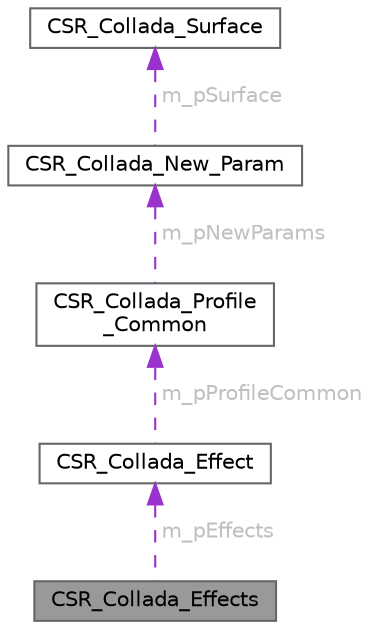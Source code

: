 digraph "CSR_Collada_Effects"
{
 // LATEX_PDF_SIZE
  bgcolor="transparent";
  edge [fontname=Helvetica,fontsize=10,labelfontname=Helvetica,labelfontsize=10];
  node [fontname=Helvetica,fontsize=10,shape=box,height=0.2,width=0.4];
  Node1 [id="Node000001",label="CSR_Collada_Effects",height=0.2,width=0.4,color="gray40", fillcolor="grey60", style="filled", fontcolor="black",tooltip=" "];
  Node2 -> Node1 [id="edge1_Node000001_Node000002",dir="back",color="darkorchid3",style="dashed",tooltip=" ",label=" m_pEffects",fontcolor="grey" ];
  Node2 [id="Node000002",label="CSR_Collada_Effect",height=0.2,width=0.4,color="gray40", fillcolor="white", style="filled",URL="$struct_c_s_r___collada___effect.html",tooltip=" "];
  Node3 -> Node2 [id="edge2_Node000002_Node000003",dir="back",color="darkorchid3",style="dashed",tooltip=" ",label=" m_pProfileCommon",fontcolor="grey" ];
  Node3 [id="Node000003",label="CSR_Collada_Profile\l_Common",height=0.2,width=0.4,color="gray40", fillcolor="white", style="filled",URL="$struct_c_s_r___collada___profile___common.html",tooltip=" "];
  Node4 -> Node3 [id="edge3_Node000003_Node000004",dir="back",color="darkorchid3",style="dashed",tooltip=" ",label=" m_pNewParams",fontcolor="grey" ];
  Node4 [id="Node000004",label="CSR_Collada_New_Param",height=0.2,width=0.4,color="gray40", fillcolor="white", style="filled",URL="$struct_c_s_r___collada___new___param.html",tooltip=" "];
  Node5 -> Node4 [id="edge4_Node000004_Node000005",dir="back",color="darkorchid3",style="dashed",tooltip=" ",label=" m_pSurface",fontcolor="grey" ];
  Node5 [id="Node000005",label="CSR_Collada_Surface",height=0.2,width=0.4,color="gray40", fillcolor="white", style="filled",URL="$struct_c_s_r___collada___surface.html",tooltip=" "];
}
